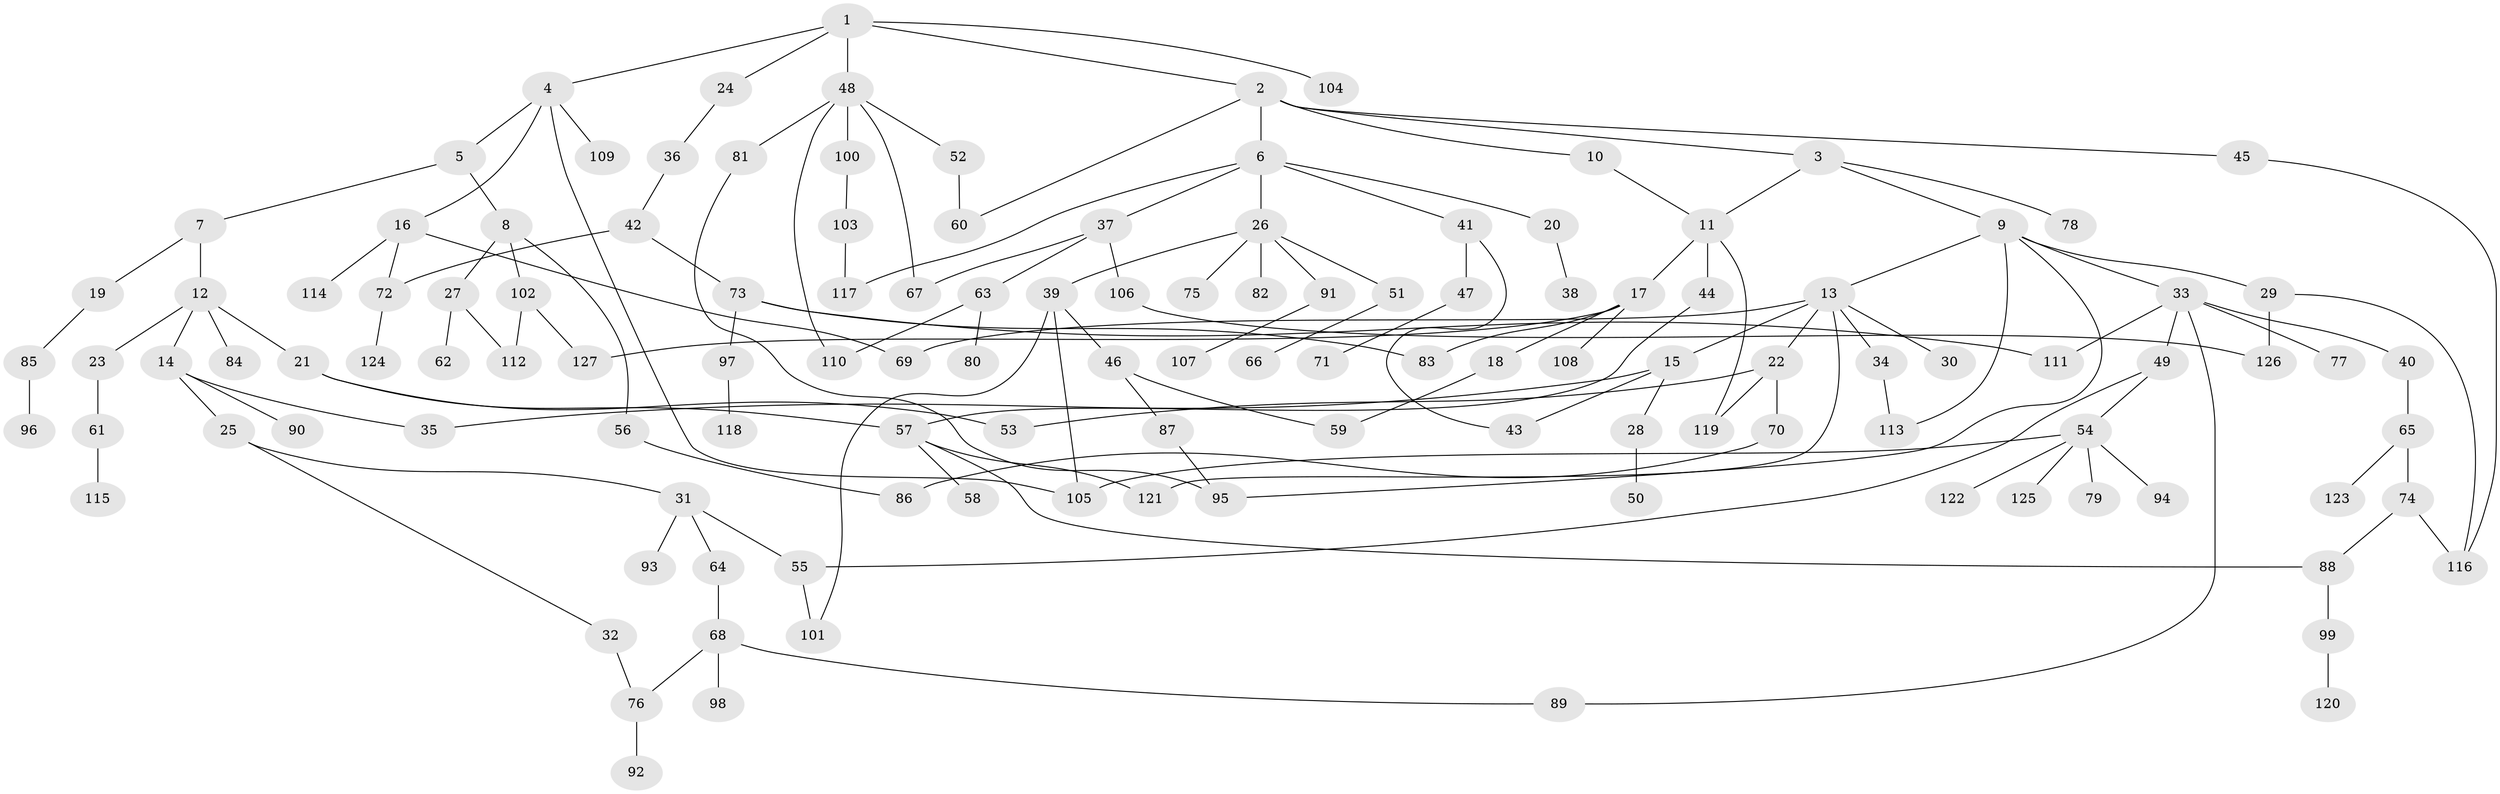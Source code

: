 // coarse degree distribution, {5: 0.05263157894736842, 6: 0.06578947368421052, 4: 0.09210526315789473, 8: 0.013157894736842105, 3: 0.14473684210526316, 19: 0.013157894736842105, 2: 0.32894736842105265, 1: 0.2894736842105263}
// Generated by graph-tools (version 1.1) at 2025/16/03/04/25 18:16:49]
// undirected, 127 vertices, 158 edges
graph export_dot {
graph [start="1"]
  node [color=gray90,style=filled];
  1;
  2;
  3;
  4;
  5;
  6;
  7;
  8;
  9;
  10;
  11;
  12;
  13;
  14;
  15;
  16;
  17;
  18;
  19;
  20;
  21;
  22;
  23;
  24;
  25;
  26;
  27;
  28;
  29;
  30;
  31;
  32;
  33;
  34;
  35;
  36;
  37;
  38;
  39;
  40;
  41;
  42;
  43;
  44;
  45;
  46;
  47;
  48;
  49;
  50;
  51;
  52;
  53;
  54;
  55;
  56;
  57;
  58;
  59;
  60;
  61;
  62;
  63;
  64;
  65;
  66;
  67;
  68;
  69;
  70;
  71;
  72;
  73;
  74;
  75;
  76;
  77;
  78;
  79;
  80;
  81;
  82;
  83;
  84;
  85;
  86;
  87;
  88;
  89;
  90;
  91;
  92;
  93;
  94;
  95;
  96;
  97;
  98;
  99;
  100;
  101;
  102;
  103;
  104;
  105;
  106;
  107;
  108;
  109;
  110;
  111;
  112;
  113;
  114;
  115;
  116;
  117;
  118;
  119;
  120;
  121;
  122;
  123;
  124;
  125;
  126;
  127;
  1 -- 2;
  1 -- 4;
  1 -- 24;
  1 -- 48;
  1 -- 104;
  2 -- 3;
  2 -- 6;
  2 -- 10;
  2 -- 45;
  2 -- 60;
  3 -- 9;
  3 -- 11;
  3 -- 78;
  4 -- 5;
  4 -- 16;
  4 -- 109;
  4 -- 105;
  5 -- 7;
  5 -- 8;
  6 -- 20;
  6 -- 26;
  6 -- 37;
  6 -- 41;
  6 -- 117;
  7 -- 12;
  7 -- 19;
  8 -- 27;
  8 -- 56;
  8 -- 102;
  9 -- 13;
  9 -- 29;
  9 -- 33;
  9 -- 95;
  9 -- 113;
  10 -- 11;
  11 -- 17;
  11 -- 44;
  11 -- 119;
  12 -- 14;
  12 -- 21;
  12 -- 23;
  12 -- 84;
  13 -- 15;
  13 -- 22;
  13 -- 30;
  13 -- 34;
  13 -- 121;
  13 -- 69;
  14 -- 25;
  14 -- 35;
  14 -- 90;
  15 -- 28;
  15 -- 43;
  15 -- 35;
  16 -- 69;
  16 -- 72;
  16 -- 114;
  17 -- 18;
  17 -- 108;
  17 -- 127;
  17 -- 83;
  18 -- 59;
  19 -- 85;
  20 -- 38;
  21 -- 53;
  21 -- 57;
  22 -- 70;
  22 -- 53;
  22 -- 119;
  23 -- 61;
  24 -- 36;
  25 -- 31;
  25 -- 32;
  26 -- 39;
  26 -- 51;
  26 -- 75;
  26 -- 82;
  26 -- 91;
  27 -- 62;
  27 -- 112;
  28 -- 50;
  29 -- 116;
  29 -- 126;
  31 -- 55;
  31 -- 64;
  31 -- 93;
  32 -- 76;
  33 -- 40;
  33 -- 49;
  33 -- 77;
  33 -- 89;
  33 -- 111;
  34 -- 113;
  36 -- 42;
  37 -- 63;
  37 -- 106;
  37 -- 67;
  39 -- 46;
  39 -- 101;
  39 -- 105;
  40 -- 65;
  41 -- 43;
  41 -- 47;
  42 -- 73;
  42 -- 72;
  44 -- 57;
  45 -- 116;
  46 -- 59;
  46 -- 87;
  47 -- 71;
  48 -- 52;
  48 -- 67;
  48 -- 81;
  48 -- 100;
  48 -- 110;
  49 -- 54;
  49 -- 55;
  51 -- 66;
  52 -- 60;
  54 -- 79;
  54 -- 94;
  54 -- 105;
  54 -- 122;
  54 -- 125;
  55 -- 101;
  56 -- 86;
  57 -- 58;
  57 -- 88;
  57 -- 121;
  61 -- 115;
  63 -- 80;
  63 -- 110;
  64 -- 68;
  65 -- 74;
  65 -- 123;
  68 -- 98;
  68 -- 76;
  68 -- 89;
  70 -- 86;
  72 -- 124;
  73 -- 83;
  73 -- 97;
  73 -- 111;
  74 -- 88;
  74 -- 116;
  76 -- 92;
  81 -- 95;
  85 -- 96;
  87 -- 95;
  88 -- 99;
  91 -- 107;
  97 -- 118;
  99 -- 120;
  100 -- 103;
  102 -- 127;
  102 -- 112;
  103 -- 117;
  106 -- 126;
}
